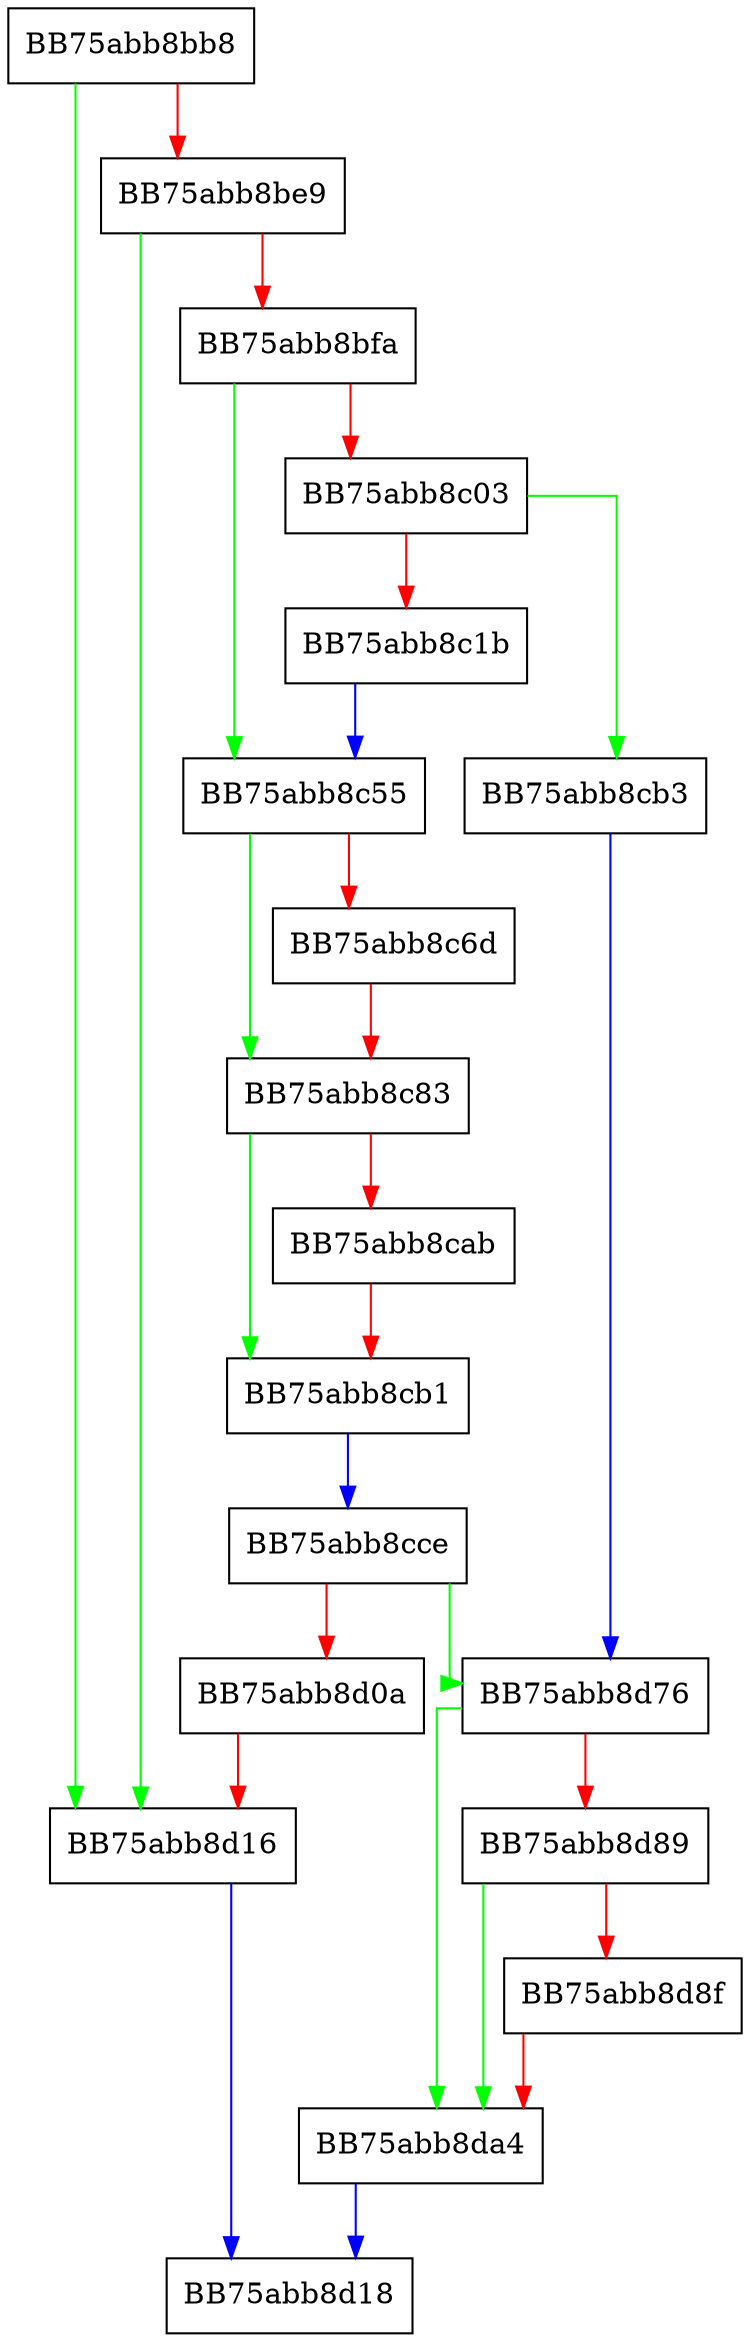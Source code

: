 digraph init_x86_GBB {
  node [shape="box"];
  graph [splines=ortho];
  BB75abb8bb8 -> BB75abb8d16 [color="green"];
  BB75abb8bb8 -> BB75abb8be9 [color="red"];
  BB75abb8be9 -> BB75abb8d16 [color="green"];
  BB75abb8be9 -> BB75abb8bfa [color="red"];
  BB75abb8bfa -> BB75abb8c55 [color="green"];
  BB75abb8bfa -> BB75abb8c03 [color="red"];
  BB75abb8c03 -> BB75abb8cb3 [color="green"];
  BB75abb8c03 -> BB75abb8c1b [color="red"];
  BB75abb8c1b -> BB75abb8c55 [color="blue"];
  BB75abb8c55 -> BB75abb8c83 [color="green"];
  BB75abb8c55 -> BB75abb8c6d [color="red"];
  BB75abb8c6d -> BB75abb8c83 [color="red"];
  BB75abb8c83 -> BB75abb8cb1 [color="green"];
  BB75abb8c83 -> BB75abb8cab [color="red"];
  BB75abb8cab -> BB75abb8cb1 [color="red"];
  BB75abb8cb1 -> BB75abb8cce [color="blue"];
  BB75abb8cb3 -> BB75abb8d76 [color="blue"];
  BB75abb8cce -> BB75abb8d76 [color="green"];
  BB75abb8cce -> BB75abb8d0a [color="red"];
  BB75abb8d0a -> BB75abb8d16 [color="red"];
  BB75abb8d16 -> BB75abb8d18 [color="blue"];
  BB75abb8d76 -> BB75abb8da4 [color="green"];
  BB75abb8d76 -> BB75abb8d89 [color="red"];
  BB75abb8d89 -> BB75abb8da4 [color="green"];
  BB75abb8d89 -> BB75abb8d8f [color="red"];
  BB75abb8d8f -> BB75abb8da4 [color="red"];
  BB75abb8da4 -> BB75abb8d18 [color="blue"];
}